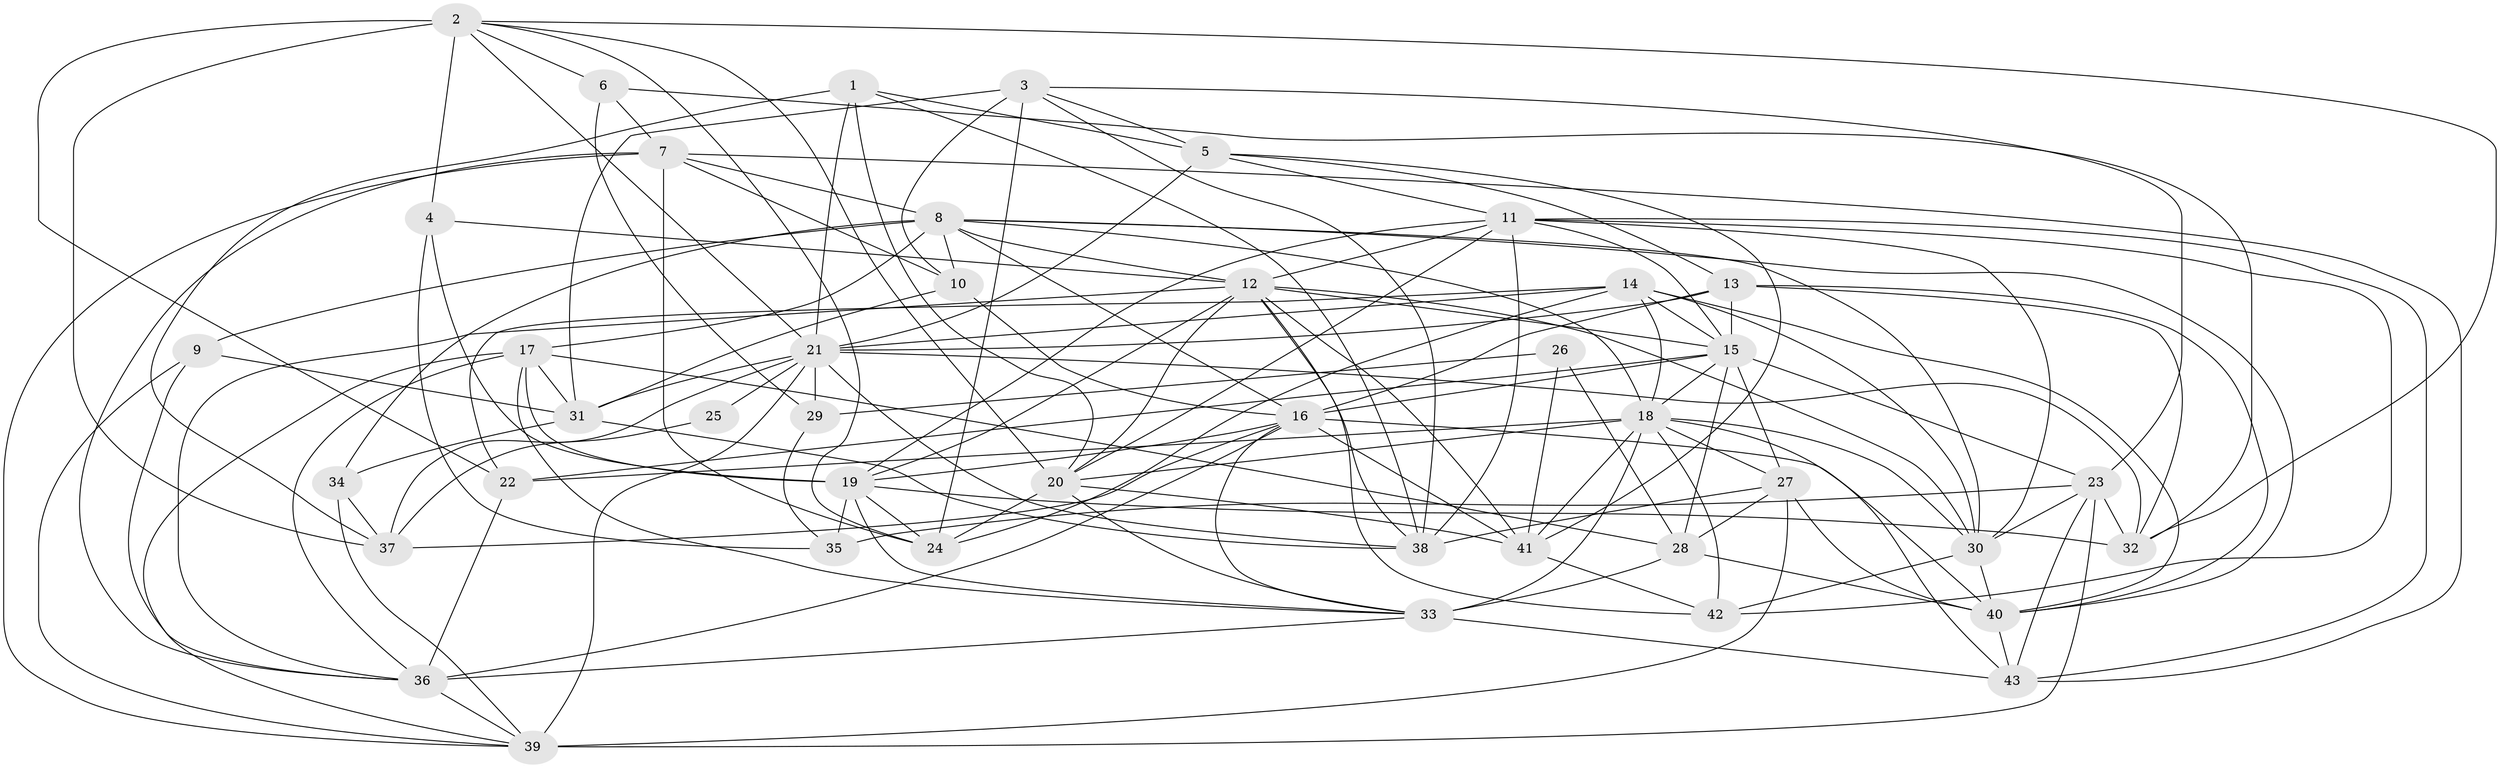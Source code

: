 // original degree distribution, {4: 0.2734375, 6: 0.1015625, 2: 0.1953125, 7: 0.046875, 3: 0.203125, 5: 0.15625, 8: 0.0234375}
// Generated by graph-tools (version 1.1) at 2025/51/03/04/25 22:51:23]
// undirected, 43 vertices, 145 edges
graph export_dot {
  node [color=gray90,style=filled];
  1;
  2;
  3;
  4;
  5;
  6;
  7;
  8;
  9;
  10;
  11;
  12;
  13;
  14;
  15;
  16;
  17;
  18;
  19;
  20;
  21;
  22;
  23;
  24;
  25;
  26;
  27;
  28;
  29;
  30;
  31;
  32;
  33;
  34;
  35;
  36;
  37;
  38;
  39;
  40;
  41;
  42;
  43;
  1 -- 5 [weight=1.0];
  1 -- 20 [weight=2.0];
  1 -- 21 [weight=1.0];
  1 -- 37 [weight=1.0];
  1 -- 38 [weight=1.0];
  2 -- 4 [weight=1.0];
  2 -- 6 [weight=1.0];
  2 -- 20 [weight=1.0];
  2 -- 21 [weight=1.0];
  2 -- 22 [weight=1.0];
  2 -- 24 [weight=1.0];
  2 -- 32 [weight=1.0];
  2 -- 37 [weight=3.0];
  3 -- 5 [weight=1.0];
  3 -- 10 [weight=1.0];
  3 -- 23 [weight=1.0];
  3 -- 24 [weight=3.0];
  3 -- 31 [weight=1.0];
  3 -- 38 [weight=1.0];
  4 -- 12 [weight=1.0];
  4 -- 19 [weight=1.0];
  4 -- 35 [weight=1.0];
  5 -- 11 [weight=1.0];
  5 -- 13 [weight=1.0];
  5 -- 21 [weight=4.0];
  5 -- 41 [weight=1.0];
  6 -- 7 [weight=1.0];
  6 -- 29 [weight=1.0];
  6 -- 32 [weight=1.0];
  7 -- 8 [weight=1.0];
  7 -- 10 [weight=2.0];
  7 -- 24 [weight=3.0];
  7 -- 36 [weight=1.0];
  7 -- 39 [weight=1.0];
  7 -- 43 [weight=1.0];
  8 -- 9 [weight=2.0];
  8 -- 10 [weight=1.0];
  8 -- 12 [weight=1.0];
  8 -- 16 [weight=1.0];
  8 -- 17 [weight=1.0];
  8 -- 18 [weight=2.0];
  8 -- 30 [weight=1.0];
  8 -- 34 [weight=1.0];
  8 -- 40 [weight=1.0];
  9 -- 31 [weight=1.0];
  9 -- 36 [weight=1.0];
  9 -- 39 [weight=1.0];
  10 -- 16 [weight=1.0];
  10 -- 31 [weight=1.0];
  11 -- 12 [weight=1.0];
  11 -- 15 [weight=1.0];
  11 -- 19 [weight=1.0];
  11 -- 20 [weight=1.0];
  11 -- 30 [weight=1.0];
  11 -- 38 [weight=2.0];
  11 -- 42 [weight=1.0];
  11 -- 43 [weight=1.0];
  12 -- 15 [weight=2.0];
  12 -- 19 [weight=1.0];
  12 -- 20 [weight=1.0];
  12 -- 30 [weight=1.0];
  12 -- 36 [weight=1.0];
  12 -- 38 [weight=1.0];
  12 -- 41 [weight=1.0];
  12 -- 42 [weight=1.0];
  13 -- 15 [weight=1.0];
  13 -- 16 [weight=2.0];
  13 -- 21 [weight=1.0];
  13 -- 32 [weight=2.0];
  13 -- 40 [weight=1.0];
  14 -- 15 [weight=1.0];
  14 -- 18 [weight=1.0];
  14 -- 21 [weight=1.0];
  14 -- 22 [weight=1.0];
  14 -- 24 [weight=3.0];
  14 -- 30 [weight=2.0];
  14 -- 40 [weight=2.0];
  15 -- 16 [weight=1.0];
  15 -- 18 [weight=2.0];
  15 -- 22 [weight=1.0];
  15 -- 23 [weight=1.0];
  15 -- 27 [weight=1.0];
  15 -- 28 [weight=1.0];
  16 -- 19 [weight=2.0];
  16 -- 33 [weight=1.0];
  16 -- 36 [weight=1.0];
  16 -- 37 [weight=1.0];
  16 -- 40 [weight=1.0];
  16 -- 41 [weight=1.0];
  17 -- 19 [weight=1.0];
  17 -- 28 [weight=1.0];
  17 -- 31 [weight=1.0];
  17 -- 33 [weight=1.0];
  17 -- 36 [weight=1.0];
  17 -- 39 [weight=1.0];
  18 -- 20 [weight=1.0];
  18 -- 22 [weight=1.0];
  18 -- 27 [weight=1.0];
  18 -- 30 [weight=1.0];
  18 -- 33 [weight=4.0];
  18 -- 41 [weight=1.0];
  18 -- 42 [weight=1.0];
  18 -- 43 [weight=1.0];
  19 -- 24 [weight=1.0];
  19 -- 32 [weight=1.0];
  19 -- 33 [weight=1.0];
  19 -- 35 [weight=2.0];
  20 -- 24 [weight=1.0];
  20 -- 33 [weight=2.0];
  20 -- 41 [weight=1.0];
  21 -- 25 [weight=1.0];
  21 -- 29 [weight=2.0];
  21 -- 31 [weight=1.0];
  21 -- 32 [weight=1.0];
  21 -- 37 [weight=1.0];
  21 -- 38 [weight=1.0];
  21 -- 39 [weight=1.0];
  22 -- 36 [weight=2.0];
  23 -- 30 [weight=1.0];
  23 -- 32 [weight=1.0];
  23 -- 35 [weight=1.0];
  23 -- 39 [weight=4.0];
  23 -- 43 [weight=1.0];
  25 -- 37 [weight=1.0];
  26 -- 28 [weight=1.0];
  26 -- 29 [weight=2.0];
  26 -- 41 [weight=1.0];
  27 -- 28 [weight=2.0];
  27 -- 38 [weight=2.0];
  27 -- 39 [weight=1.0];
  27 -- 40 [weight=1.0];
  28 -- 33 [weight=1.0];
  28 -- 40 [weight=1.0];
  29 -- 35 [weight=1.0];
  30 -- 40 [weight=1.0];
  30 -- 42 [weight=1.0];
  31 -- 34 [weight=1.0];
  31 -- 38 [weight=1.0];
  33 -- 36 [weight=1.0];
  33 -- 43 [weight=1.0];
  34 -- 37 [weight=1.0];
  34 -- 39 [weight=2.0];
  36 -- 39 [weight=1.0];
  40 -- 43 [weight=1.0];
  41 -- 42 [weight=1.0];
}

